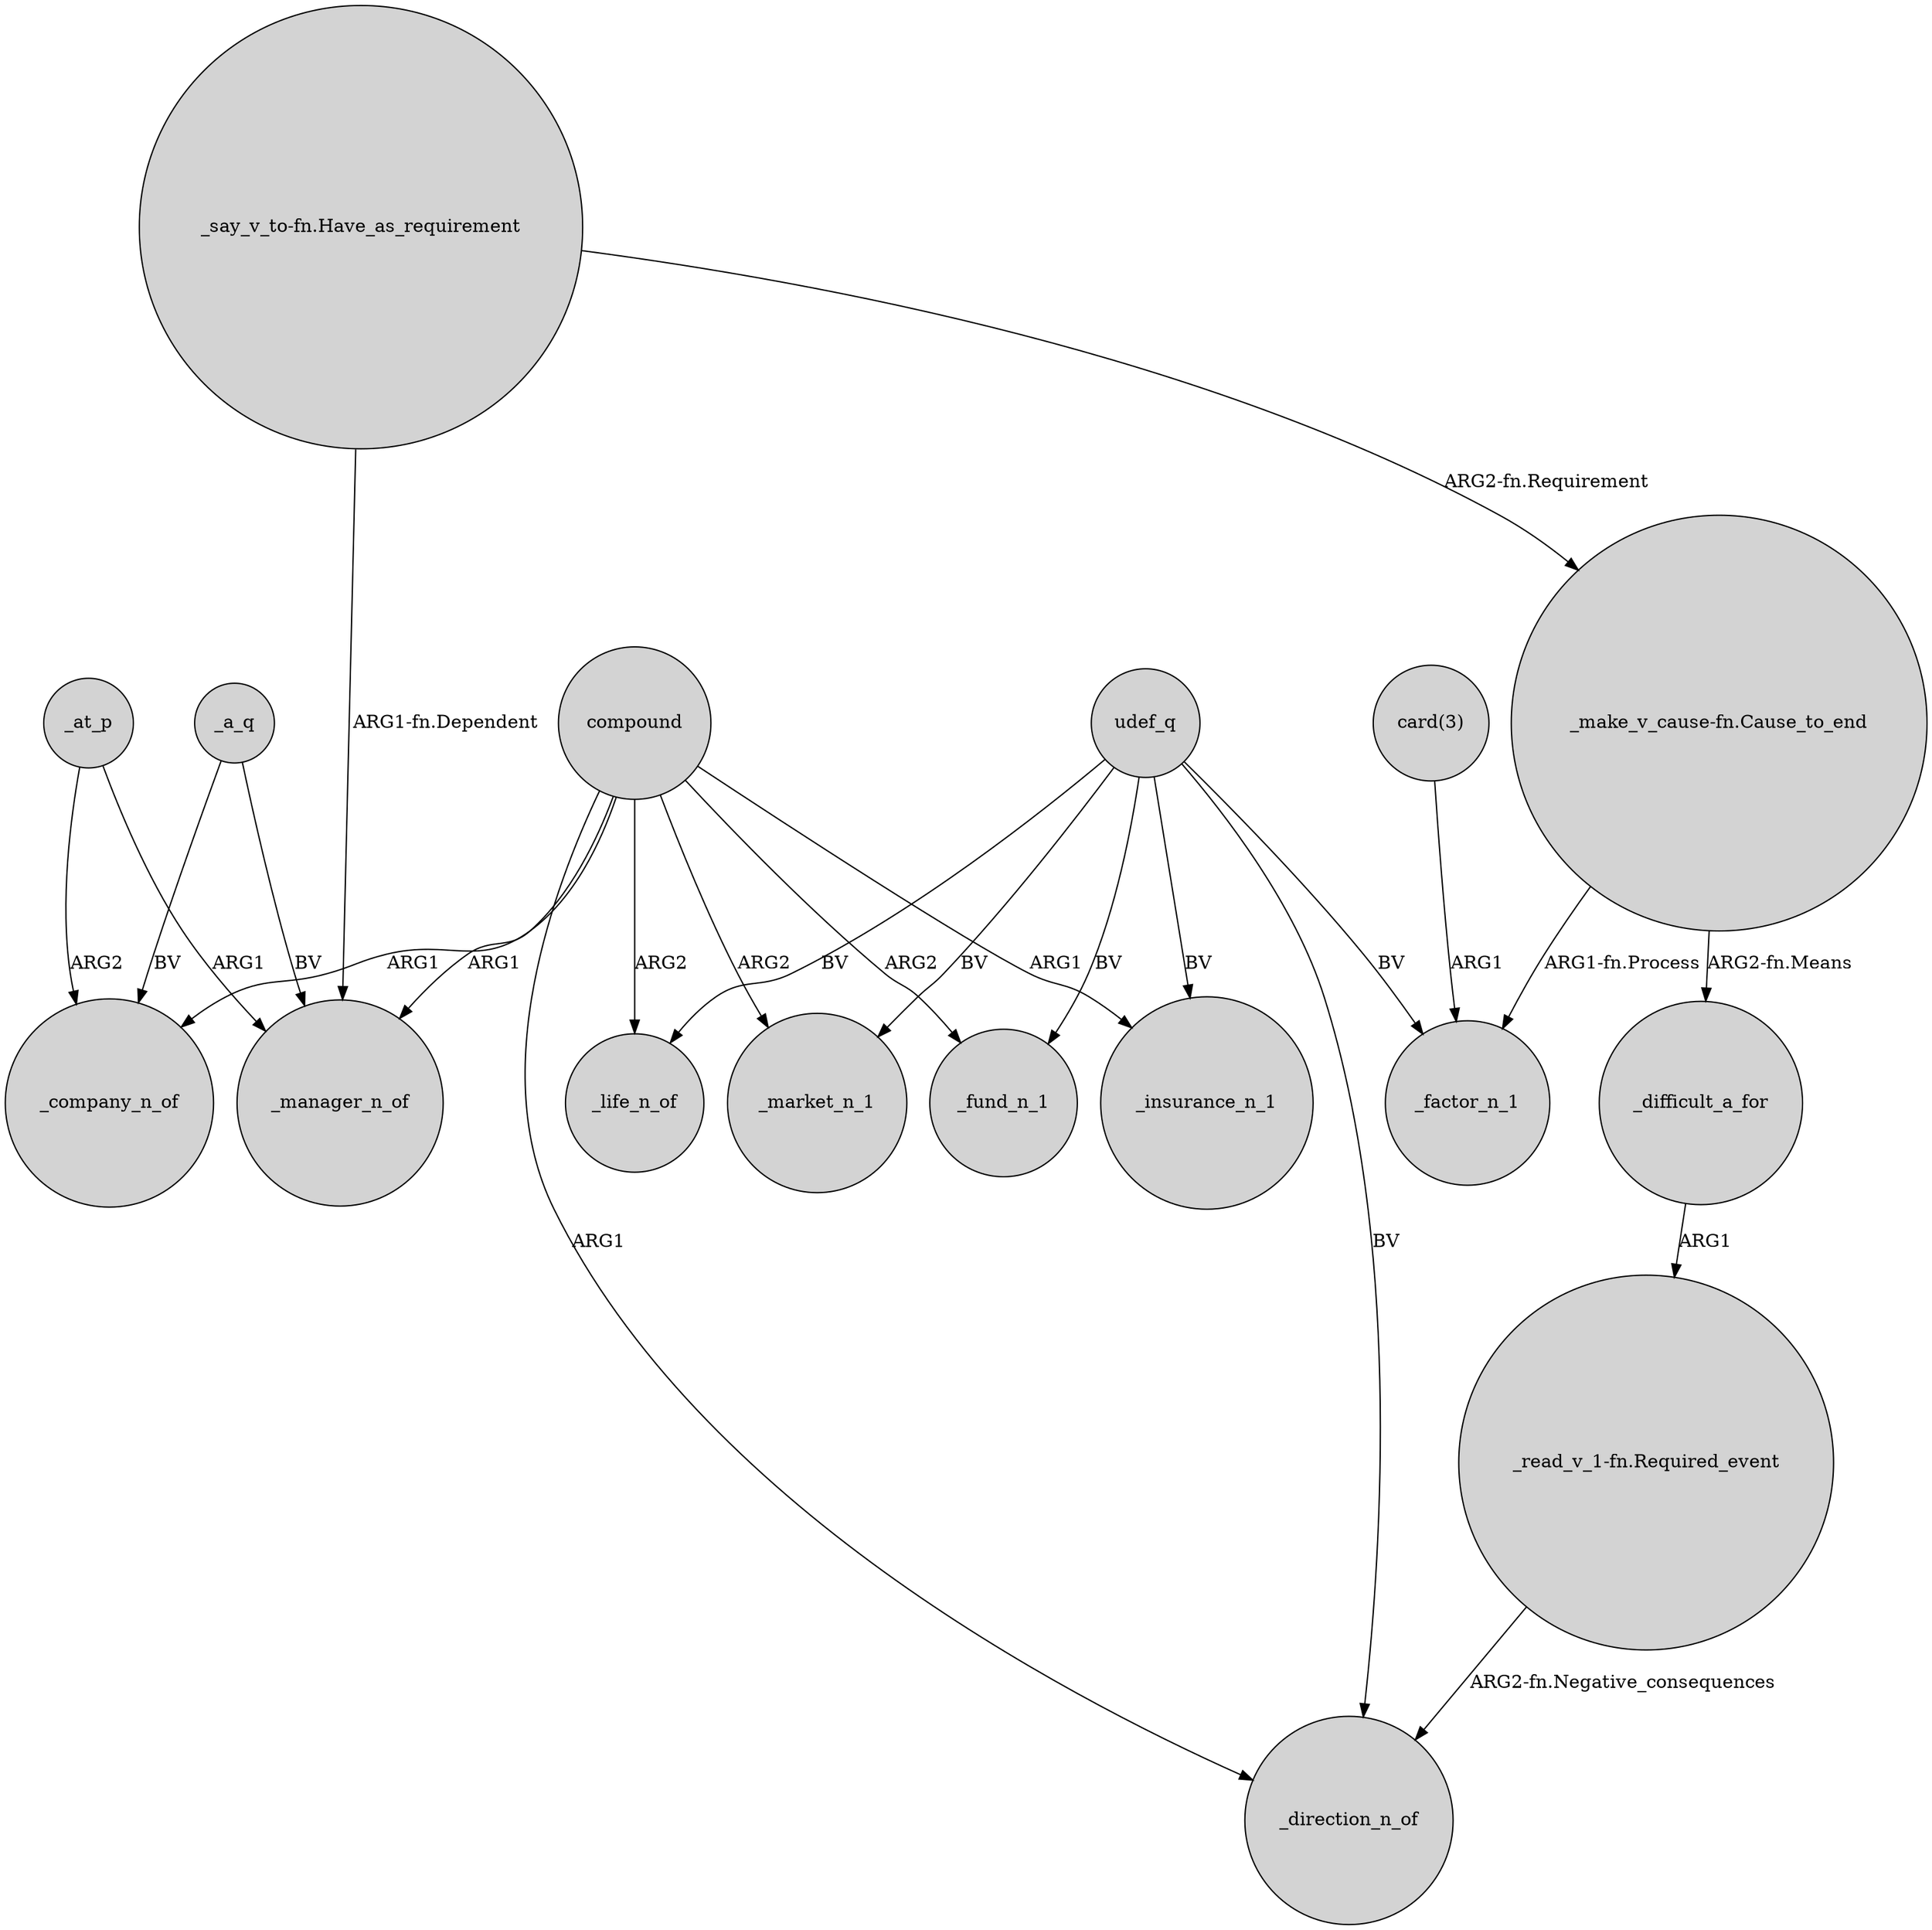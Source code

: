 digraph {
	node [shape=circle style=filled]
	"_say_v_to-fn.Have_as_requirement" -> _manager_n_of [label="ARG1-fn.Dependent"]
	compound -> _fund_n_1 [label=ARG2]
	udef_q -> _insurance_n_1 [label=BV]
	udef_q -> _market_n_1 [label=BV]
	udef_q -> _direction_n_of [label=BV]
	compound -> _market_n_1 [label=ARG2]
	udef_q -> _fund_n_1 [label=BV]
	_difficult_a_for -> "_read_v_1-fn.Required_event" [label=ARG1]
	compound -> _life_n_of [label=ARG2]
	_a_q -> _company_n_of [label=BV]
	compound -> _company_n_of [label=ARG1]
	compound -> _insurance_n_1 [label=ARG1]
	_a_q -> _manager_n_of [label=BV]
	udef_q -> _life_n_of [label=BV]
	"_say_v_to-fn.Have_as_requirement" -> "_make_v_cause-fn.Cause_to_end" [label="ARG2-fn.Requirement"]
	"_read_v_1-fn.Required_event" -> _direction_n_of [label="ARG2-fn.Negative_consequences"]
	_at_p -> _company_n_of [label=ARG2]
	_at_p -> _manager_n_of [label=ARG1]
	compound -> _direction_n_of [label=ARG1]
	"card(3)" -> _factor_n_1 [label=ARG1]
	udef_q -> _factor_n_1 [label=BV]
	"_make_v_cause-fn.Cause_to_end" -> _difficult_a_for [label="ARG2-fn.Means"]
	"_make_v_cause-fn.Cause_to_end" -> _factor_n_1 [label="ARG1-fn.Process"]
	compound -> _manager_n_of [label=ARG1]
}
